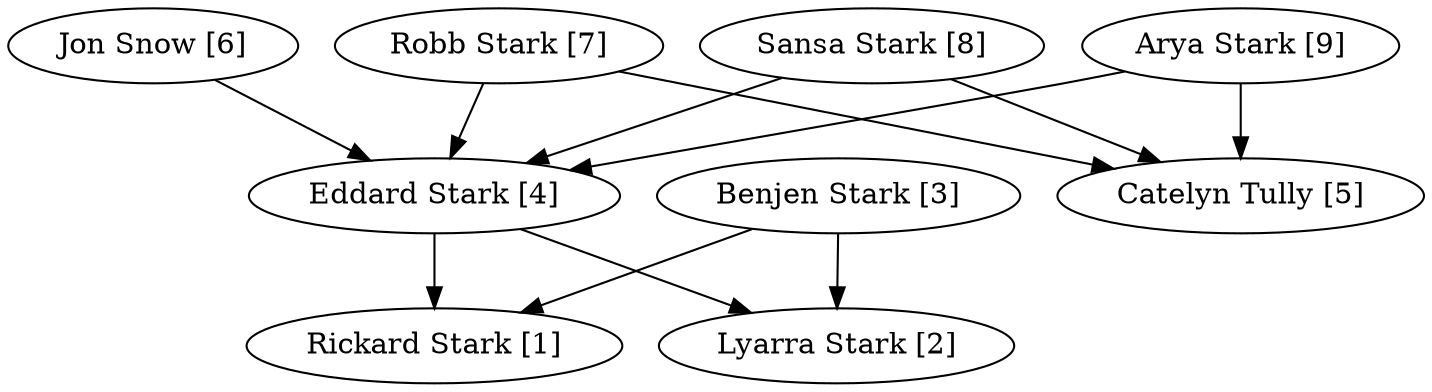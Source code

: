 digraph FamilyTree
{
  "Benjen Stark [3]" -> "Rickard Stark [1]";
  "Benjen Stark [3]" -> "Lyarra Stark [2]";
  "Eddard Stark [4]" -> "Rickard Stark [1]";
  "Eddard Stark [4]" -> "Lyarra Stark [2]";
  "Robb Stark [7]" -> "Catelyn Tully [5]";
  "Robb Stark [7]" -> "Eddard Stark [4]";
  "Jon Snow [6]" -> "Eddard Stark [4]";
  "Sansa Stark [8]" -> "Eddard Stark [4]";
  "Sansa Stark [8]" -> "Catelyn Tully [5]";
  "Arya Stark [9]" -> "Eddard Stark [4]";
  "Arya Stark [9]" -> "Catelyn Tully [5]";
}

